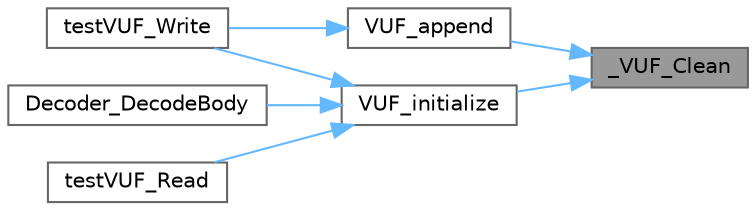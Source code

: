 digraph "_VUF_Clean"
{
 // LATEX_PDF_SIZE
  bgcolor="transparent";
  edge [fontname=Helvetica,fontsize=10,labelfontname=Helvetica,labelfontsize=10];
  node [fontname=Helvetica,fontsize=10,shape=box,height=0.2,width=0.4];
  rankdir="RL";
  Node1 [id="Node000001",label="_VUF_Clean",height=0.2,width=0.4,color="gray40", fillcolor="grey60", style="filled", fontcolor="black",tooltip=" "];
  Node1 -> Node2 [id="edge1_Node000001_Node000002",dir="back",color="steelblue1",style="solid",tooltip=" "];
  Node2 [id="Node000002",label="VUF_append",height=0.2,width=0.4,color="grey40", fillcolor="white", style="filled",URL="$dc/d84/a00338.html#a744805d2f1db68081efadb9892a297e9",tooltip=" "];
  Node2 -> Node3 [id="edge2_Node000002_Node000003",dir="back",color="steelblue1",style="solid",tooltip=" "];
  Node3 [id="Node000003",label="testVUF_Write",height=0.2,width=0.4,color="grey40", fillcolor="white", style="filled",URL="$d8/d23/a00326.html#af925d49ae82dafea37f82c0d044a6308",tooltip=" "];
  Node1 -> Node4 [id="edge3_Node000001_Node000004",dir="back",color="steelblue1",style="solid",tooltip=" "];
  Node4 [id="Node000004",label="VUF_initialize",height=0.2,width=0.4,color="grey40", fillcolor="white", style="filled",URL="$dc/d84/a00338.html#a07ca21a87dab6f536b7f4d69050f5602",tooltip=" "];
  Node4 -> Node5 [id="edge4_Node000004_Node000005",dir="back",color="steelblue1",style="solid",tooltip=" "];
  Node5 [id="Node000005",label="Decoder_DecodeBody",height=0.2,width=0.4,color="grey40", fillcolor="white", style="filled",URL="$d1/dc6/a00347.html#aed4e95d0c6d50bc3f99264337e2f9fb8",tooltip=" "];
  Node4 -> Node6 [id="edge5_Node000004_Node000006",dir="back",color="steelblue1",style="solid",tooltip=" "];
  Node6 [id="Node000006",label="testVUF_Read",height=0.2,width=0.4,color="grey40", fillcolor="white", style="filled",URL="$d8/d23/a00326.html#aaac61ccbc34855ae728a8a9d45db1105",tooltip=" "];
  Node4 -> Node3 [id="edge6_Node000004_Node000003",dir="back",color="steelblue1",style="solid",tooltip=" "];
}
